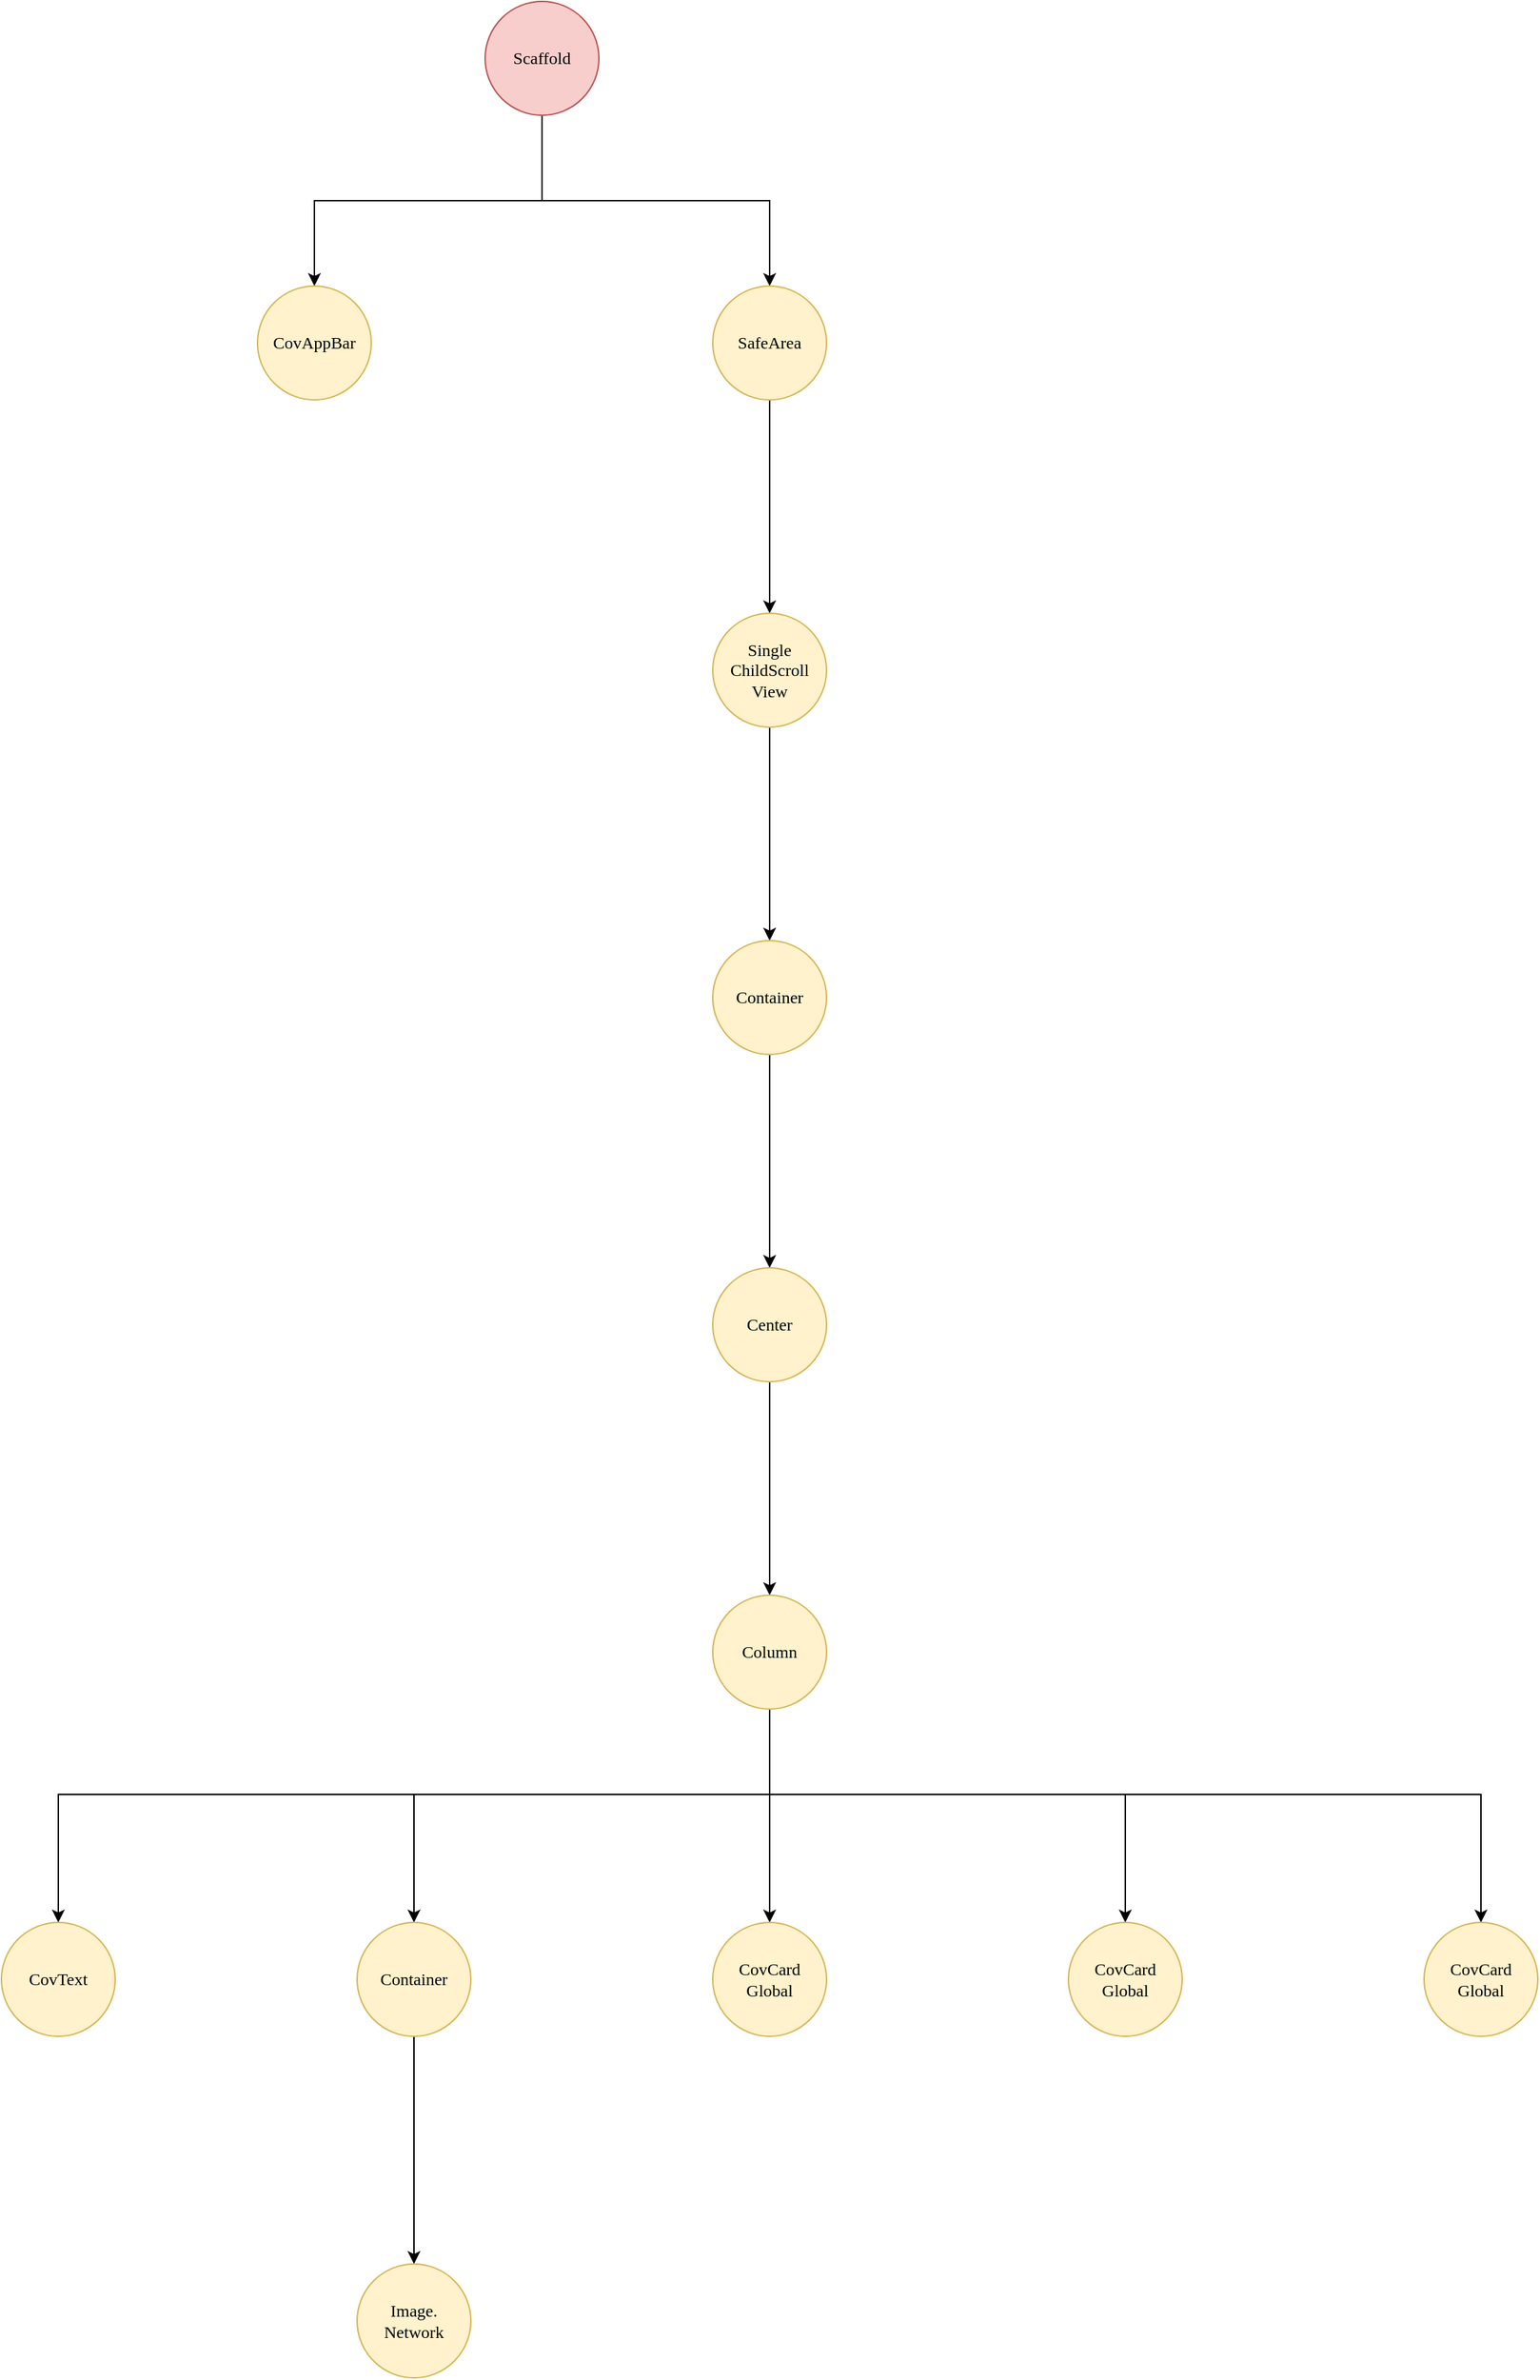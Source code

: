 <mxfile version="13.7.7" type="device"><diagram id="TX2Z5s2h_UwpCD6nSEmU" name="Page-1"><mxGraphModel dx="2443" dy="1331" grid="1" gridSize="10" guides="1" tooltips="1" connect="1" arrows="1" fold="1" page="1" pageScale="1" pageWidth="850" pageHeight="1100" math="0" shadow="0"><root><mxCell id="0"/><mxCell id="1" parent="0"/><mxCell id="eZH-21BmjZr0edYE2ciz-1" style="edgeStyle=orthogonalEdgeStyle;rounded=0;orthogonalLoop=1;jettySize=auto;html=1;" edge="1" parent="1" source="eZH-21BmjZr0edYE2ciz-3" target="eZH-21BmjZr0edYE2ciz-5"><mxGeometry relative="1" as="geometry"><Array as="points"><mxPoint x="400" y="220"/><mxPoint x="240" y="220"/></Array></mxGeometry></mxCell><mxCell id="eZH-21BmjZr0edYE2ciz-2" style="edgeStyle=orthogonalEdgeStyle;rounded=0;orthogonalLoop=1;jettySize=auto;html=1;" edge="1" parent="1" source="eZH-21BmjZr0edYE2ciz-3" target="eZH-21BmjZr0edYE2ciz-4"><mxGeometry relative="1" as="geometry"><Array as="points"><mxPoint x="400" y="220"/><mxPoint x="560" y="220"/></Array></mxGeometry></mxCell><mxCell id="eZH-21BmjZr0edYE2ciz-3" value="Scaffold" style="ellipse;whiteSpace=wrap;html=1;aspect=fixed;fontFamily=Verdana;fillColor=#f8cecc;strokeColor=#b85450;" vertex="1" parent="1"><mxGeometry x="360" y="80" width="80" height="80" as="geometry"/></mxCell><mxCell id="eZH-21BmjZr0edYE2ciz-7" style="edgeStyle=orthogonalEdgeStyle;rounded=0;orthogonalLoop=1;jettySize=auto;html=1;" edge="1" parent="1" source="eZH-21BmjZr0edYE2ciz-4" target="eZH-21BmjZr0edYE2ciz-6"><mxGeometry relative="1" as="geometry"/></mxCell><mxCell id="eZH-21BmjZr0edYE2ciz-4" value="SafeArea" style="ellipse;whiteSpace=wrap;html=1;aspect=fixed;fontFamily=Verdana;fillColor=#fff2cc;strokeColor=#d6b656;" vertex="1" parent="1"><mxGeometry x="520" y="280" width="80" height="80" as="geometry"/></mxCell><mxCell id="eZH-21BmjZr0edYE2ciz-5" value="CovAppBar" style="ellipse;whiteSpace=wrap;html=1;aspect=fixed;fontFamily=Verdana;fillColor=#fff2cc;strokeColor=#d6b656;" vertex="1" parent="1"><mxGeometry x="200" y="280" width="80" height="80" as="geometry"/></mxCell><mxCell id="eZH-21BmjZr0edYE2ciz-9" style="edgeStyle=orthogonalEdgeStyle;rounded=0;orthogonalLoop=1;jettySize=auto;html=1;" edge="1" parent="1" source="eZH-21BmjZr0edYE2ciz-6" target="eZH-21BmjZr0edYE2ciz-8"><mxGeometry relative="1" as="geometry"/></mxCell><mxCell id="eZH-21BmjZr0edYE2ciz-6" value="&lt;div&gt;Single&lt;/div&gt;&lt;div&gt;ChildScroll&lt;/div&gt;&lt;div&gt;View&lt;br&gt;&lt;/div&gt;" style="ellipse;whiteSpace=wrap;html=1;aspect=fixed;fontFamily=Verdana;fillColor=#fff2cc;strokeColor=#d6b656;" vertex="1" parent="1"><mxGeometry x="520" y="510" width="80" height="80" as="geometry"/></mxCell><mxCell id="eZH-21BmjZr0edYE2ciz-17" style="edgeStyle=orthogonalEdgeStyle;rounded=0;orthogonalLoop=1;jettySize=auto;html=1;" edge="1" parent="1" source="eZH-21BmjZr0edYE2ciz-8" target="eZH-21BmjZr0edYE2ciz-10"><mxGeometry relative="1" as="geometry"/></mxCell><mxCell id="eZH-21BmjZr0edYE2ciz-8" value="Container" style="ellipse;whiteSpace=wrap;html=1;aspect=fixed;fontFamily=Verdana;fillColor=#fff2cc;strokeColor=#d6b656;" vertex="1" parent="1"><mxGeometry x="520" y="740" width="80" height="80" as="geometry"/></mxCell><mxCell id="eZH-21BmjZr0edYE2ciz-18" style="edgeStyle=orthogonalEdgeStyle;rounded=0;orthogonalLoop=1;jettySize=auto;html=1;" edge="1" parent="1" source="eZH-21BmjZr0edYE2ciz-10" target="eZH-21BmjZr0edYE2ciz-11"><mxGeometry relative="1" as="geometry"/></mxCell><mxCell id="eZH-21BmjZr0edYE2ciz-10" value="Center" style="ellipse;whiteSpace=wrap;html=1;aspect=fixed;fontFamily=Verdana;fillColor=#fff2cc;strokeColor=#d6b656;" vertex="1" parent="1"><mxGeometry x="520" y="970" width="80" height="80" as="geometry"/></mxCell><mxCell id="eZH-21BmjZr0edYE2ciz-19" style="edgeStyle=orthogonalEdgeStyle;rounded=0;orthogonalLoop=1;jettySize=auto;html=1;" edge="1" parent="1" source="eZH-21BmjZr0edYE2ciz-11" target="eZH-21BmjZr0edYE2ciz-15"><mxGeometry relative="1" as="geometry"><Array as="points"><mxPoint x="560" y="1340"/><mxPoint x="60" y="1340"/></Array></mxGeometry></mxCell><mxCell id="eZH-21BmjZr0edYE2ciz-20" style="edgeStyle=orthogonalEdgeStyle;rounded=0;orthogonalLoop=1;jettySize=auto;html=1;" edge="1" parent="1" source="eZH-21BmjZr0edYE2ciz-11" target="eZH-21BmjZr0edYE2ciz-12"><mxGeometry relative="1" as="geometry"><Array as="points"><mxPoint x="560" y="1340"/><mxPoint x="310" y="1340"/></Array></mxGeometry></mxCell><mxCell id="eZH-21BmjZr0edYE2ciz-21" style="edgeStyle=orthogonalEdgeStyle;rounded=0;orthogonalLoop=1;jettySize=auto;html=1;" edge="1" parent="1" source="eZH-21BmjZr0edYE2ciz-11" target="eZH-21BmjZr0edYE2ciz-13"><mxGeometry relative="1" as="geometry"/></mxCell><mxCell id="eZH-21BmjZr0edYE2ciz-22" style="edgeStyle=orthogonalEdgeStyle;rounded=0;orthogonalLoop=1;jettySize=auto;html=1;" edge="1" parent="1" source="eZH-21BmjZr0edYE2ciz-11" target="eZH-21BmjZr0edYE2ciz-14"><mxGeometry relative="1" as="geometry"><Array as="points"><mxPoint x="560" y="1340"/><mxPoint x="810" y="1340"/></Array></mxGeometry></mxCell><mxCell id="eZH-21BmjZr0edYE2ciz-23" style="edgeStyle=orthogonalEdgeStyle;rounded=0;orthogonalLoop=1;jettySize=auto;html=1;" edge="1" parent="1" source="eZH-21BmjZr0edYE2ciz-11" target="eZH-21BmjZr0edYE2ciz-16"><mxGeometry relative="1" as="geometry"><Array as="points"><mxPoint x="560" y="1340"/><mxPoint x="1060" y="1340"/></Array></mxGeometry></mxCell><mxCell id="eZH-21BmjZr0edYE2ciz-11" value="Column" style="ellipse;whiteSpace=wrap;html=1;aspect=fixed;fontFamily=Verdana;fillColor=#fff2cc;strokeColor=#d6b656;" vertex="1" parent="1"><mxGeometry x="520" y="1200" width="80" height="80" as="geometry"/></mxCell><mxCell id="eZH-21BmjZr0edYE2ciz-25" style="edgeStyle=orthogonalEdgeStyle;rounded=0;orthogonalLoop=1;jettySize=auto;html=1;" edge="1" parent="1" source="eZH-21BmjZr0edYE2ciz-12" target="eZH-21BmjZr0edYE2ciz-24"><mxGeometry relative="1" as="geometry"/></mxCell><mxCell id="eZH-21BmjZr0edYE2ciz-12" value="Container" style="ellipse;whiteSpace=wrap;html=1;aspect=fixed;fontFamily=Verdana;fillColor=#fff2cc;strokeColor=#d6b656;" vertex="1" parent="1"><mxGeometry x="270" y="1430" width="80" height="80" as="geometry"/></mxCell><mxCell id="eZH-21BmjZr0edYE2ciz-13" value="&lt;div&gt;CovCard&lt;/div&gt;&lt;div&gt;Global&lt;br&gt;&lt;/div&gt;" style="ellipse;whiteSpace=wrap;html=1;aspect=fixed;fontFamily=Verdana;fillColor=#fff2cc;strokeColor=#d6b656;" vertex="1" parent="1"><mxGeometry x="520" y="1430" width="80" height="80" as="geometry"/></mxCell><mxCell id="eZH-21BmjZr0edYE2ciz-14" value="&lt;div&gt;CovCard&lt;/div&gt;&lt;div&gt;Global&lt;br&gt;&lt;/div&gt;" style="ellipse;whiteSpace=wrap;html=1;aspect=fixed;fontFamily=Verdana;fillColor=#fff2cc;strokeColor=#d6b656;" vertex="1" parent="1"><mxGeometry x="770" y="1430" width="80" height="80" as="geometry"/></mxCell><mxCell id="eZH-21BmjZr0edYE2ciz-15" value="&lt;div&gt;CovText&lt;/div&gt;" style="ellipse;whiteSpace=wrap;html=1;aspect=fixed;fontFamily=Verdana;fillColor=#fff2cc;strokeColor=#d6b656;" vertex="1" parent="1"><mxGeometry x="20" y="1430" width="80" height="80" as="geometry"/></mxCell><mxCell id="eZH-21BmjZr0edYE2ciz-16" value="&lt;div&gt;CovCard&lt;/div&gt;&lt;div&gt;Global&lt;br&gt;&lt;/div&gt;" style="ellipse;whiteSpace=wrap;html=1;aspect=fixed;fontFamily=Verdana;fillColor=#fff2cc;strokeColor=#d6b656;" vertex="1" parent="1"><mxGeometry x="1020" y="1430" width="80" height="80" as="geometry"/></mxCell><mxCell id="eZH-21BmjZr0edYE2ciz-24" value="&lt;div&gt;Image.&lt;/div&gt;&lt;div&gt;Network&lt;br&gt;&lt;/div&gt;" style="ellipse;whiteSpace=wrap;html=1;aspect=fixed;fontFamily=Verdana;fillColor=#fff2cc;strokeColor=#d6b656;" vertex="1" parent="1"><mxGeometry x="270" y="1670" width="80" height="80" as="geometry"/></mxCell></root></mxGraphModel></diagram></mxfile>